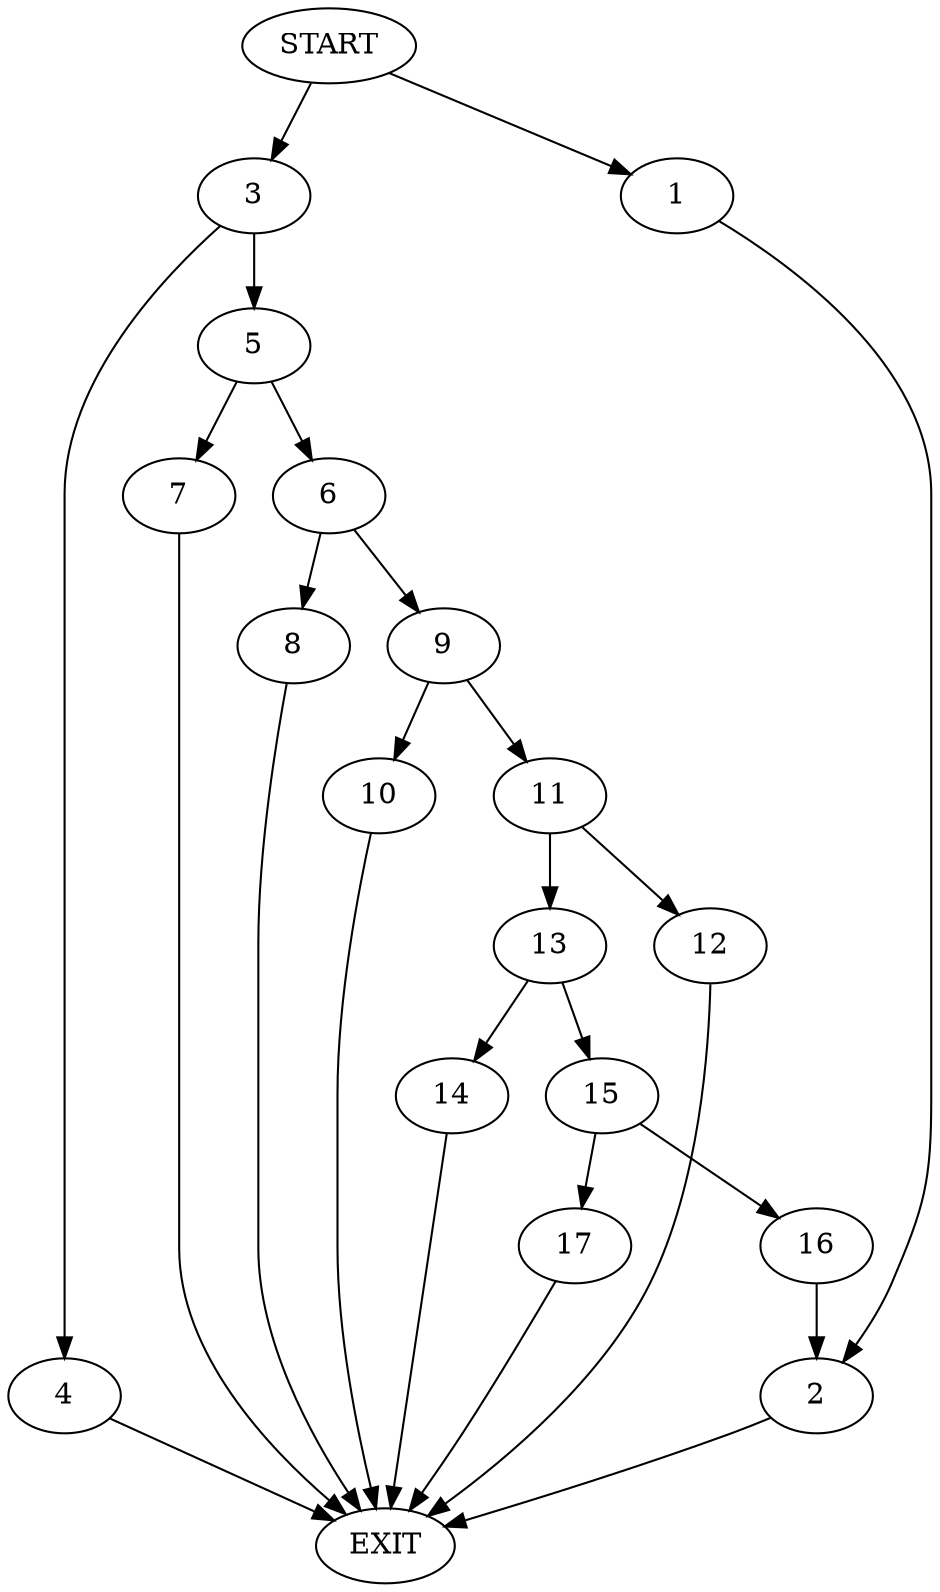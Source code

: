 digraph {
0 [label="START"]
18 [label="EXIT"]
0 -> 1
1 -> 2
2 -> 18
0 -> 3
3 -> 4
3 -> 5
5 -> 6
5 -> 7
4 -> 18
7 -> 18
6 -> 8
6 -> 9
9 -> 10
9 -> 11
8 -> 18
10 -> 18
11 -> 12
11 -> 13
12 -> 18
13 -> 14
13 -> 15
14 -> 18
15 -> 16
15 -> 17
17 -> 18
16 -> 2
}
